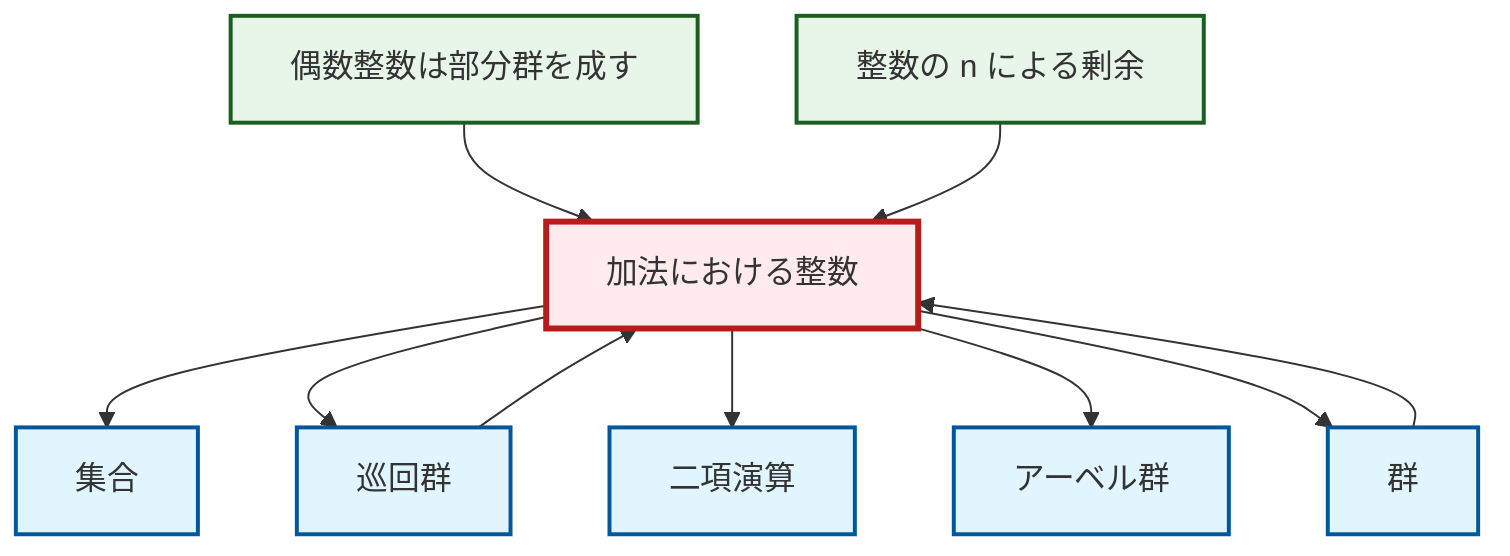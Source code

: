 graph TD
    classDef definition fill:#e1f5fe,stroke:#01579b,stroke-width:2px
    classDef theorem fill:#f3e5f5,stroke:#4a148c,stroke-width:2px
    classDef axiom fill:#fff3e0,stroke:#e65100,stroke-width:2px
    classDef example fill:#e8f5e9,stroke:#1b5e20,stroke-width:2px
    classDef current fill:#ffebee,stroke:#b71c1c,stroke-width:3px
    def-binary-operation["二項演算"]:::definition
    ex-integers-addition["加法における整数"]:::example
    ex-quotient-integers-mod-n["整数の n による剰余"]:::example
    def-cyclic-group["巡回群"]:::definition
    def-set["集合"]:::definition
    ex-even-integers-subgroup["偶数整数は部分群を成す"]:::example
    def-group["群"]:::definition
    def-abelian-group["アーベル群"]:::definition
    def-cyclic-group --> ex-integers-addition
    ex-integers-addition --> def-set
    ex-integers-addition --> def-cyclic-group
    ex-integers-addition --> def-binary-operation
    def-group --> ex-integers-addition
    ex-integers-addition --> def-abelian-group
    ex-even-integers-subgroup --> ex-integers-addition
    ex-integers-addition --> def-group
    ex-quotient-integers-mod-n --> ex-integers-addition
    class ex-integers-addition current